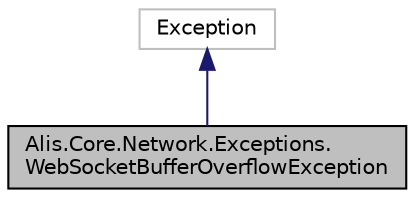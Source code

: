digraph "Alis.Core.Network.Exceptions.WebSocketBufferOverflowException"
{
 // LATEX_PDF_SIZE
  edge [fontname="Helvetica",fontsize="10",labelfontname="Helvetica",labelfontsize="10"];
  node [fontname="Helvetica",fontsize="10",shape=record];
  Node1 [label="Alis.Core.Network.Exceptions.\lWebSocketBufferOverflowException",height=0.2,width=0.4,color="black", fillcolor="grey75", style="filled", fontcolor="black",tooltip="The web socket buffer overflow exception class"];
  Node2 -> Node1 [dir="back",color="midnightblue",fontsize="10",style="solid",fontname="Helvetica"];
  Node2 [label="Exception",height=0.2,width=0.4,color="grey75", fillcolor="white", style="filled",tooltip=" "];
}
